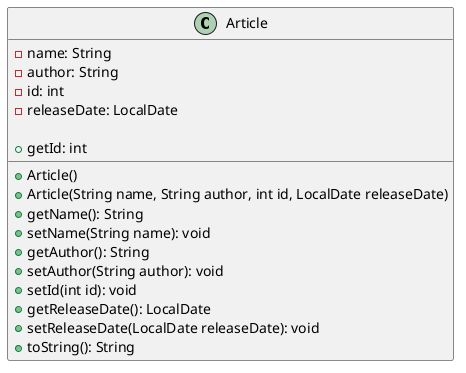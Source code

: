 @startuml

class Article {
- name: String
- author: String
- id: int
- releaseDate: LocalDate

+ Article()
+ Article(String name, String author, int id, LocalDate releaseDate)
+ getName(): String
+ setName(String name): void
+ getAuthor(): String
+ setAuthor(String author): void
+ getId: int
+ setId(int id): void
+ getReleaseDate(): LocalDate
+ setReleaseDate(LocalDate releaseDate): void
+ toString(): String
}

@enduml